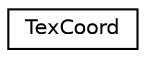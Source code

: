 digraph "Graphical Class Hierarchy"
{
 // LATEX_PDF_SIZE
  edge [fontname="Helvetica",fontsize="10",labelfontname="Helvetica",labelfontsize="10"];
  node [fontname="Helvetica",fontsize="10",shape=record];
  rankdir="LR";
  Node0 [label="TexCoord",height=0.2,width=0.4,color="black", fillcolor="white", style="filled",URL="$struct_tex_coord.html",tooltip="TexCoor of Vertex."];
}
